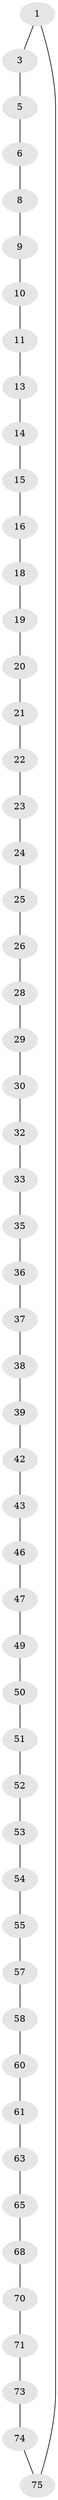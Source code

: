 // original degree distribution, {2: 1.0}
// Generated by graph-tools (version 1.1) at 2025/20/03/04/25 18:20:03]
// undirected, 54 vertices, 54 edges
graph export_dot {
graph [start="1"]
  node [color=gray90,style=filled];
  1 [super="+2"];
  3 [super="+4"];
  5;
  6 [super="+7"];
  8;
  9;
  10;
  11 [super="+12"];
  13;
  14;
  15;
  16 [super="+17"];
  18;
  19;
  20;
  21;
  22;
  23;
  24;
  25;
  26 [super="+27"];
  28;
  29;
  30 [super="+31"];
  32;
  33 [super="+34"];
  35;
  36;
  37;
  38;
  39 [super="+40"];
  42;
  43 [super="+44"];
  46;
  47 [super="+48"];
  49;
  50;
  51;
  52;
  53;
  54;
  55 [super="+56"];
  57;
  58 [super="+59"];
  60;
  61 [super="+62"];
  63 [super="+64"];
  65 [super="+66"];
  68 [super="+69"];
  70;
  71 [super="+72"];
  73;
  74;
  75 [super="+76"];
  1 -- 3;
  1 -- 75;
  3 -- 5;
  5 -- 6;
  6 -- 8;
  8 -- 9;
  9 -- 10;
  10 -- 11;
  11 -- 13;
  13 -- 14;
  14 -- 15;
  15 -- 16;
  16 -- 18;
  18 -- 19;
  19 -- 20;
  20 -- 21;
  21 -- 22;
  22 -- 23;
  23 -- 24;
  24 -- 25;
  25 -- 26;
  26 -- 28;
  28 -- 29;
  29 -- 30;
  30 -- 32;
  32 -- 33;
  33 -- 35;
  35 -- 36;
  36 -- 37;
  37 -- 38;
  38 -- 39;
  39 -- 42;
  42 -- 43;
  43 -- 46;
  46 -- 47;
  47 -- 49;
  49 -- 50;
  50 -- 51;
  51 -- 52;
  52 -- 53;
  53 -- 54;
  54 -- 55;
  55 -- 57;
  57 -- 58;
  58 -- 60;
  60 -- 61;
  61 -- 63;
  63 -- 65;
  65 -- 68;
  68 -- 70;
  70 -- 71;
  71 -- 73;
  73 -- 74;
  74 -- 75;
}

